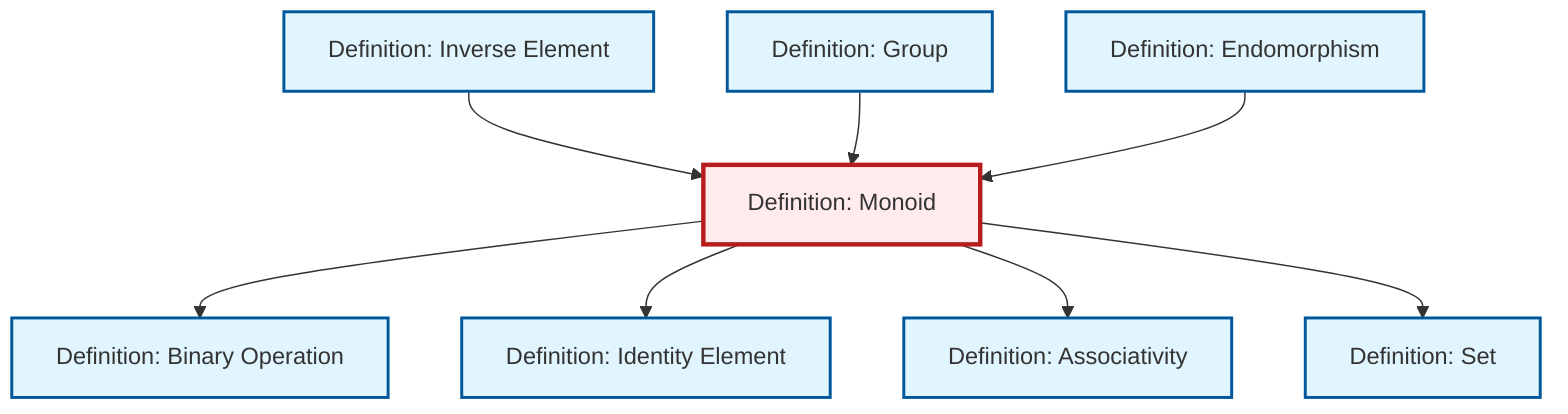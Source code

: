 graph TD
    classDef definition fill:#e1f5fe,stroke:#01579b,stroke-width:2px
    classDef theorem fill:#f3e5f5,stroke:#4a148c,stroke-width:2px
    classDef axiom fill:#fff3e0,stroke:#e65100,stroke-width:2px
    classDef example fill:#e8f5e9,stroke:#1b5e20,stroke-width:2px
    classDef current fill:#ffebee,stroke:#b71c1c,stroke-width:3px
    def-binary-operation["Definition: Binary Operation"]:::definition
    def-monoid["Definition: Monoid"]:::definition
    def-endomorphism["Definition: Endomorphism"]:::definition
    def-associativity["Definition: Associativity"]:::definition
    def-identity-element["Definition: Identity Element"]:::definition
    def-inverse-element["Definition: Inverse Element"]:::definition
    def-set["Definition: Set"]:::definition
    def-group["Definition: Group"]:::definition
    def-monoid --> def-binary-operation
    def-monoid --> def-identity-element
    def-monoid --> def-associativity
    def-monoid --> def-set
    def-inverse-element --> def-monoid
    def-group --> def-monoid
    def-endomorphism --> def-monoid
    class def-monoid current